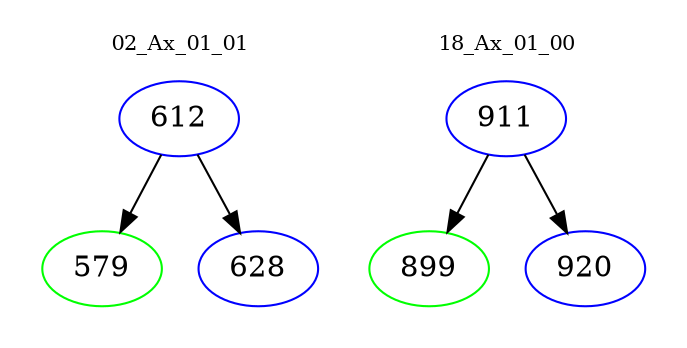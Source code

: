 digraph{
subgraph cluster_0 {
color = white
label = "02_Ax_01_01";
fontsize=10;
T0_612 [label="612", color="blue"]
T0_612 -> T0_579 [color="black"]
T0_579 [label="579", color="green"]
T0_612 -> T0_628 [color="black"]
T0_628 [label="628", color="blue"]
}
subgraph cluster_1 {
color = white
label = "18_Ax_01_00";
fontsize=10;
T1_911 [label="911", color="blue"]
T1_911 -> T1_899 [color="black"]
T1_899 [label="899", color="green"]
T1_911 -> T1_920 [color="black"]
T1_920 [label="920", color="blue"]
}
}
